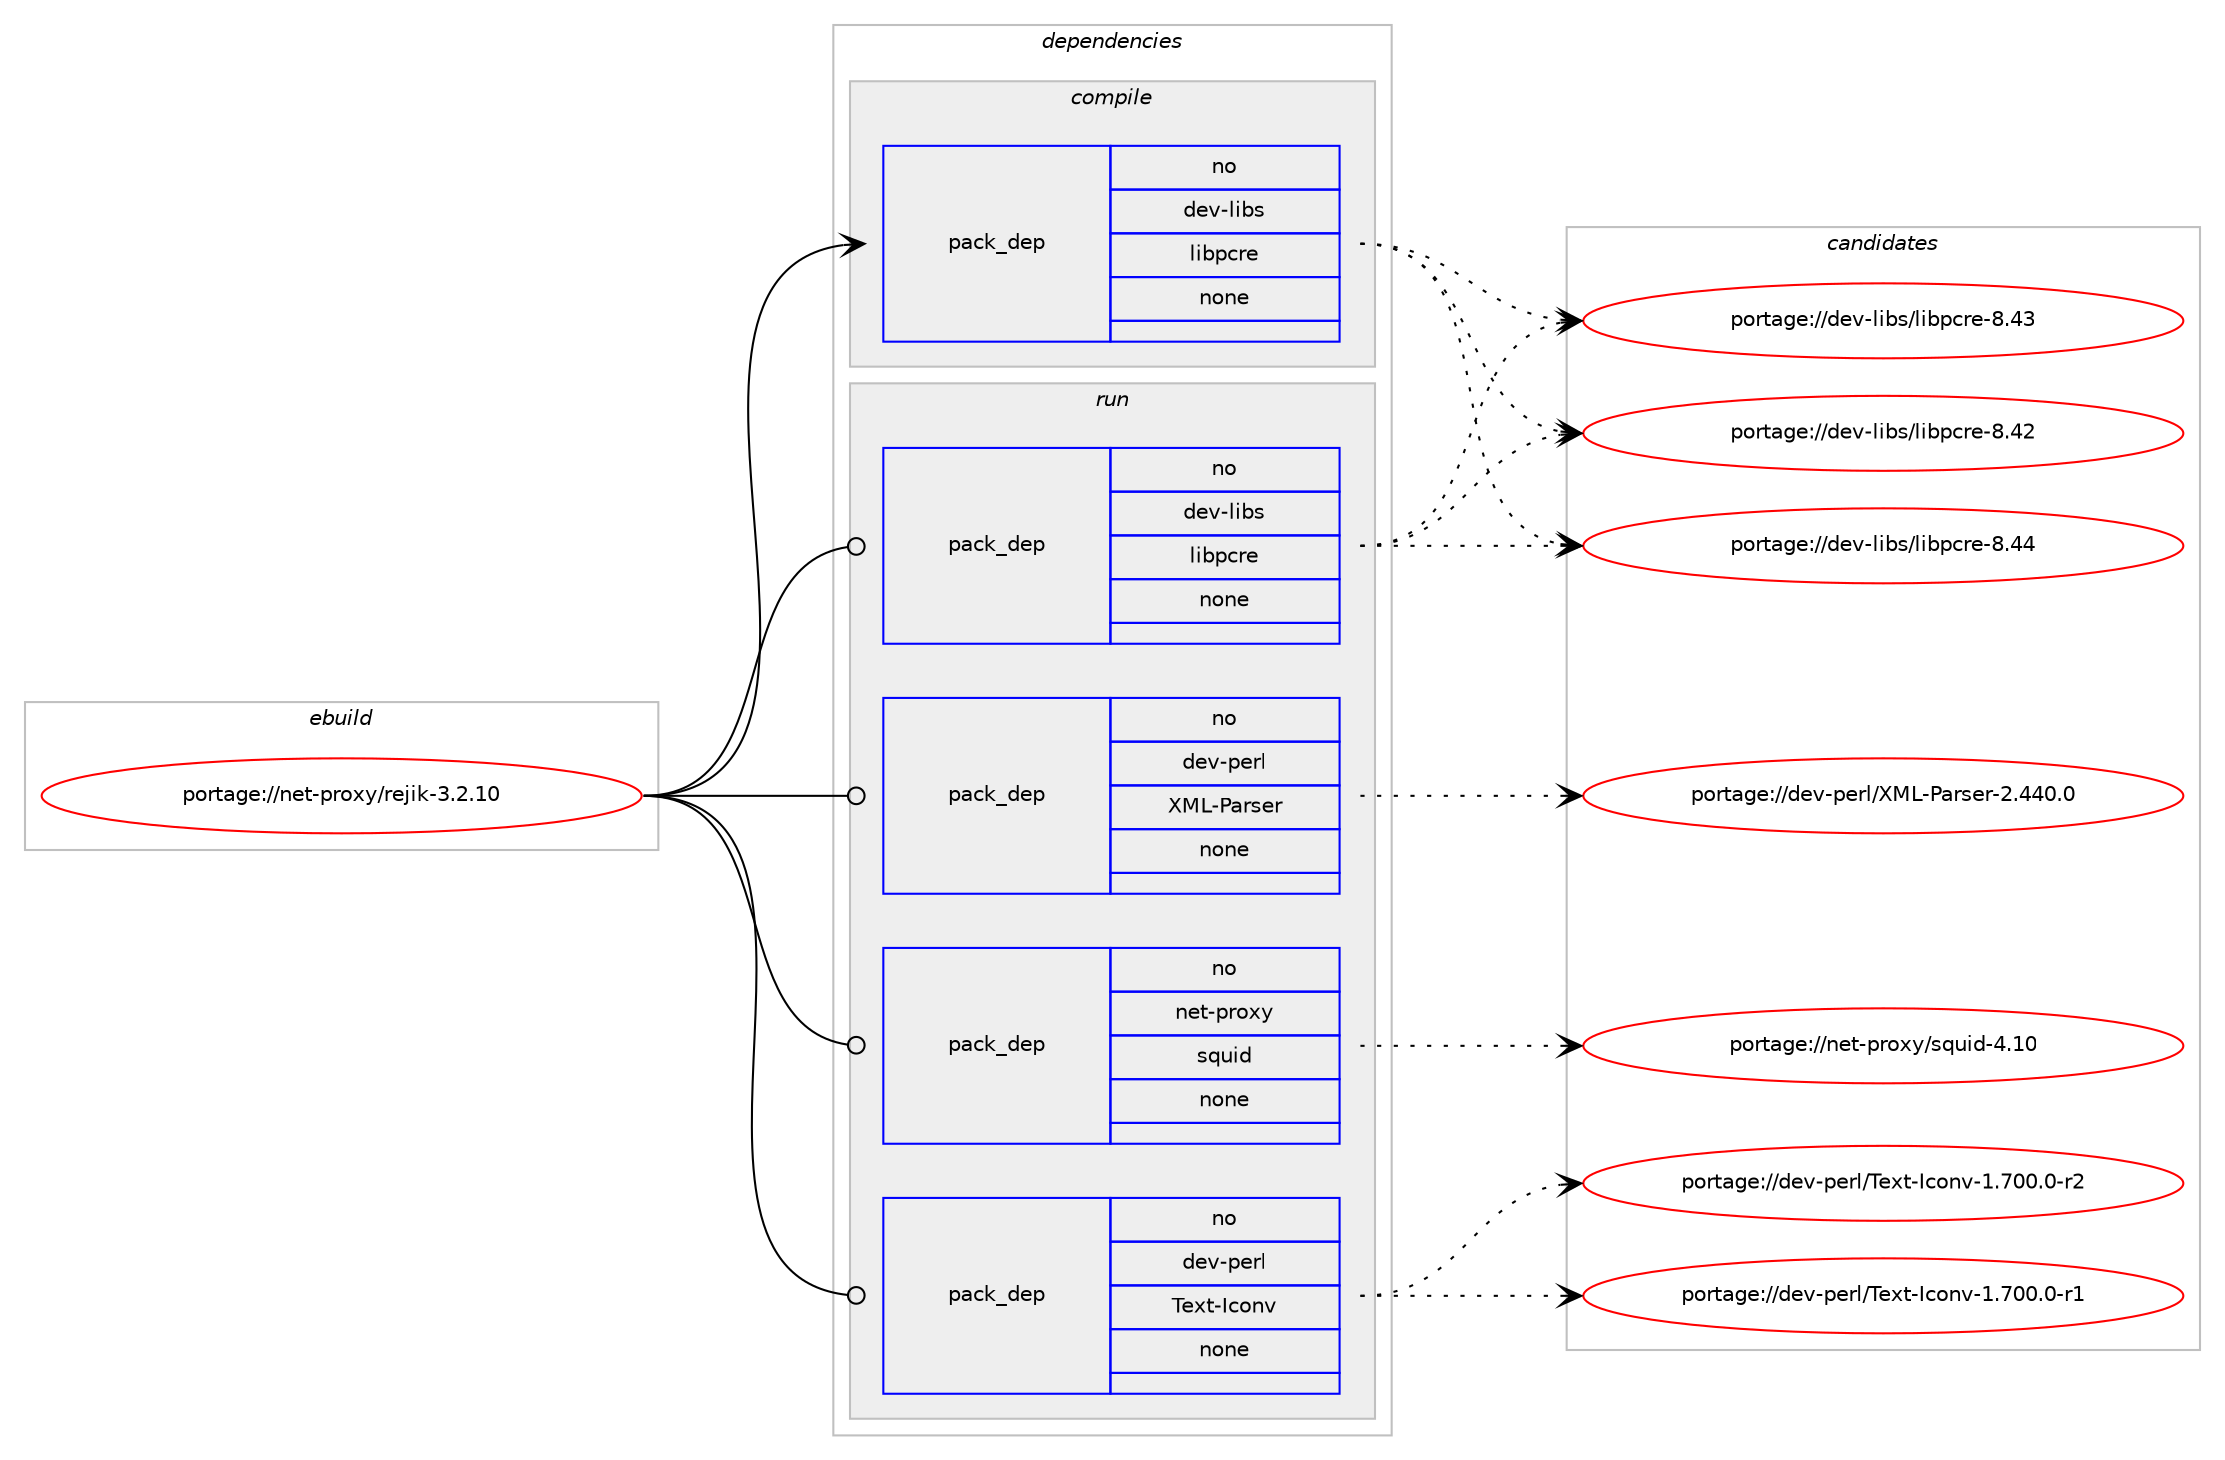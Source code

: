digraph prolog {

# *************
# Graph options
# *************

newrank=true;
concentrate=true;
compound=true;
graph [rankdir=LR,fontname=Helvetica,fontsize=10,ranksep=1.5];#, ranksep=2.5, nodesep=0.2];
edge  [arrowhead=vee];
node  [fontname=Helvetica,fontsize=10];

# **********
# The ebuild
# **********

subgraph cluster_leftcol {
color=gray;
rank=same;
label=<<i>ebuild</i>>;
id [label="portage://net-proxy/rejik-3.2.10", color=red, width=4, href="../net-proxy/rejik-3.2.10.svg"];
}

# ****************
# The dependencies
# ****************

subgraph cluster_midcol {
color=gray;
label=<<i>dependencies</i>>;
subgraph cluster_compile {
fillcolor="#eeeeee";
style=filled;
label=<<i>compile</i>>;
subgraph pack15954 {
dependency19363 [label=<<TABLE BORDER="0" CELLBORDER="1" CELLSPACING="0" CELLPADDING="4" WIDTH="220"><TR><TD ROWSPAN="6" CELLPADDING="30">pack_dep</TD></TR><TR><TD WIDTH="110">no</TD></TR><TR><TD>dev-libs</TD></TR><TR><TD>libpcre</TD></TR><TR><TD>none</TD></TR><TR><TD></TD></TR></TABLE>>, shape=none, color=blue];
}
id:e -> dependency19363:w [weight=20,style="solid",arrowhead="vee"];
}
subgraph cluster_compileandrun {
fillcolor="#eeeeee";
style=filled;
label=<<i>compile and run</i>>;
}
subgraph cluster_run {
fillcolor="#eeeeee";
style=filled;
label=<<i>run</i>>;
subgraph pack15955 {
dependency19364 [label=<<TABLE BORDER="0" CELLBORDER="1" CELLSPACING="0" CELLPADDING="4" WIDTH="220"><TR><TD ROWSPAN="6" CELLPADDING="30">pack_dep</TD></TR><TR><TD WIDTH="110">no</TD></TR><TR><TD>dev-libs</TD></TR><TR><TD>libpcre</TD></TR><TR><TD>none</TD></TR><TR><TD></TD></TR></TABLE>>, shape=none, color=blue];
}
id:e -> dependency19364:w [weight=20,style="solid",arrowhead="odot"];
subgraph pack15956 {
dependency19365 [label=<<TABLE BORDER="0" CELLBORDER="1" CELLSPACING="0" CELLPADDING="4" WIDTH="220"><TR><TD ROWSPAN="6" CELLPADDING="30">pack_dep</TD></TR><TR><TD WIDTH="110">no</TD></TR><TR><TD>dev-perl</TD></TR><TR><TD>Text-Iconv</TD></TR><TR><TD>none</TD></TR><TR><TD></TD></TR></TABLE>>, shape=none, color=blue];
}
id:e -> dependency19365:w [weight=20,style="solid",arrowhead="odot"];
subgraph pack15957 {
dependency19366 [label=<<TABLE BORDER="0" CELLBORDER="1" CELLSPACING="0" CELLPADDING="4" WIDTH="220"><TR><TD ROWSPAN="6" CELLPADDING="30">pack_dep</TD></TR><TR><TD WIDTH="110">no</TD></TR><TR><TD>dev-perl</TD></TR><TR><TD>XML-Parser</TD></TR><TR><TD>none</TD></TR><TR><TD></TD></TR></TABLE>>, shape=none, color=blue];
}
id:e -> dependency19366:w [weight=20,style="solid",arrowhead="odot"];
subgraph pack15958 {
dependency19367 [label=<<TABLE BORDER="0" CELLBORDER="1" CELLSPACING="0" CELLPADDING="4" WIDTH="220"><TR><TD ROWSPAN="6" CELLPADDING="30">pack_dep</TD></TR><TR><TD WIDTH="110">no</TD></TR><TR><TD>net-proxy</TD></TR><TR><TD>squid</TD></TR><TR><TD>none</TD></TR><TR><TD></TD></TR></TABLE>>, shape=none, color=blue];
}
id:e -> dependency19367:w [weight=20,style="solid",arrowhead="odot"];
}
}

# **************
# The candidates
# **************

subgraph cluster_choices {
rank=same;
color=gray;
label=<<i>candidates</i>>;

subgraph choice15954 {
color=black;
nodesep=1;
choice10010111845108105981154710810598112991141014556465252 [label="portage://dev-libs/libpcre-8.44", color=red, width=4,href="../dev-libs/libpcre-8.44.svg"];
choice10010111845108105981154710810598112991141014556465251 [label="portage://dev-libs/libpcre-8.43", color=red, width=4,href="../dev-libs/libpcre-8.43.svg"];
choice10010111845108105981154710810598112991141014556465250 [label="portage://dev-libs/libpcre-8.42", color=red, width=4,href="../dev-libs/libpcre-8.42.svg"];
dependency19363:e -> choice10010111845108105981154710810598112991141014556465252:w [style=dotted,weight="100"];
dependency19363:e -> choice10010111845108105981154710810598112991141014556465251:w [style=dotted,weight="100"];
dependency19363:e -> choice10010111845108105981154710810598112991141014556465250:w [style=dotted,weight="100"];
}
subgraph choice15955 {
color=black;
nodesep=1;
choice10010111845108105981154710810598112991141014556465252 [label="portage://dev-libs/libpcre-8.44", color=red, width=4,href="../dev-libs/libpcre-8.44.svg"];
choice10010111845108105981154710810598112991141014556465251 [label="portage://dev-libs/libpcre-8.43", color=red, width=4,href="../dev-libs/libpcre-8.43.svg"];
choice10010111845108105981154710810598112991141014556465250 [label="portage://dev-libs/libpcre-8.42", color=red, width=4,href="../dev-libs/libpcre-8.42.svg"];
dependency19364:e -> choice10010111845108105981154710810598112991141014556465252:w [style=dotted,weight="100"];
dependency19364:e -> choice10010111845108105981154710810598112991141014556465251:w [style=dotted,weight="100"];
dependency19364:e -> choice10010111845108105981154710810598112991141014556465250:w [style=dotted,weight="100"];
}
subgraph choice15956 {
color=black;
nodesep=1;
choice10010111845112101114108478410112011645739911111011845494655484846484511450 [label="portage://dev-perl/Text-Iconv-1.700.0-r2", color=red, width=4,href="../dev-perl/Text-Iconv-1.700.0-r2.svg"];
choice10010111845112101114108478410112011645739911111011845494655484846484511449 [label="portage://dev-perl/Text-Iconv-1.700.0-r1", color=red, width=4,href="../dev-perl/Text-Iconv-1.700.0-r1.svg"];
dependency19365:e -> choice10010111845112101114108478410112011645739911111011845494655484846484511450:w [style=dotted,weight="100"];
dependency19365:e -> choice10010111845112101114108478410112011645739911111011845494655484846484511449:w [style=dotted,weight="100"];
}
subgraph choice15957 {
color=black;
nodesep=1;
choice10010111845112101114108478877764580971141151011144550465252484648 [label="portage://dev-perl/XML-Parser-2.440.0", color=red, width=4,href="../dev-perl/XML-Parser-2.440.0.svg"];
dependency19366:e -> choice10010111845112101114108478877764580971141151011144550465252484648:w [style=dotted,weight="100"];
}
subgraph choice15958 {
color=black;
nodesep=1;
choice11010111645112114111120121471151131171051004552464948 [label="portage://net-proxy/squid-4.10", color=red, width=4,href="../net-proxy/squid-4.10.svg"];
dependency19367:e -> choice11010111645112114111120121471151131171051004552464948:w [style=dotted,weight="100"];
}
}

}
